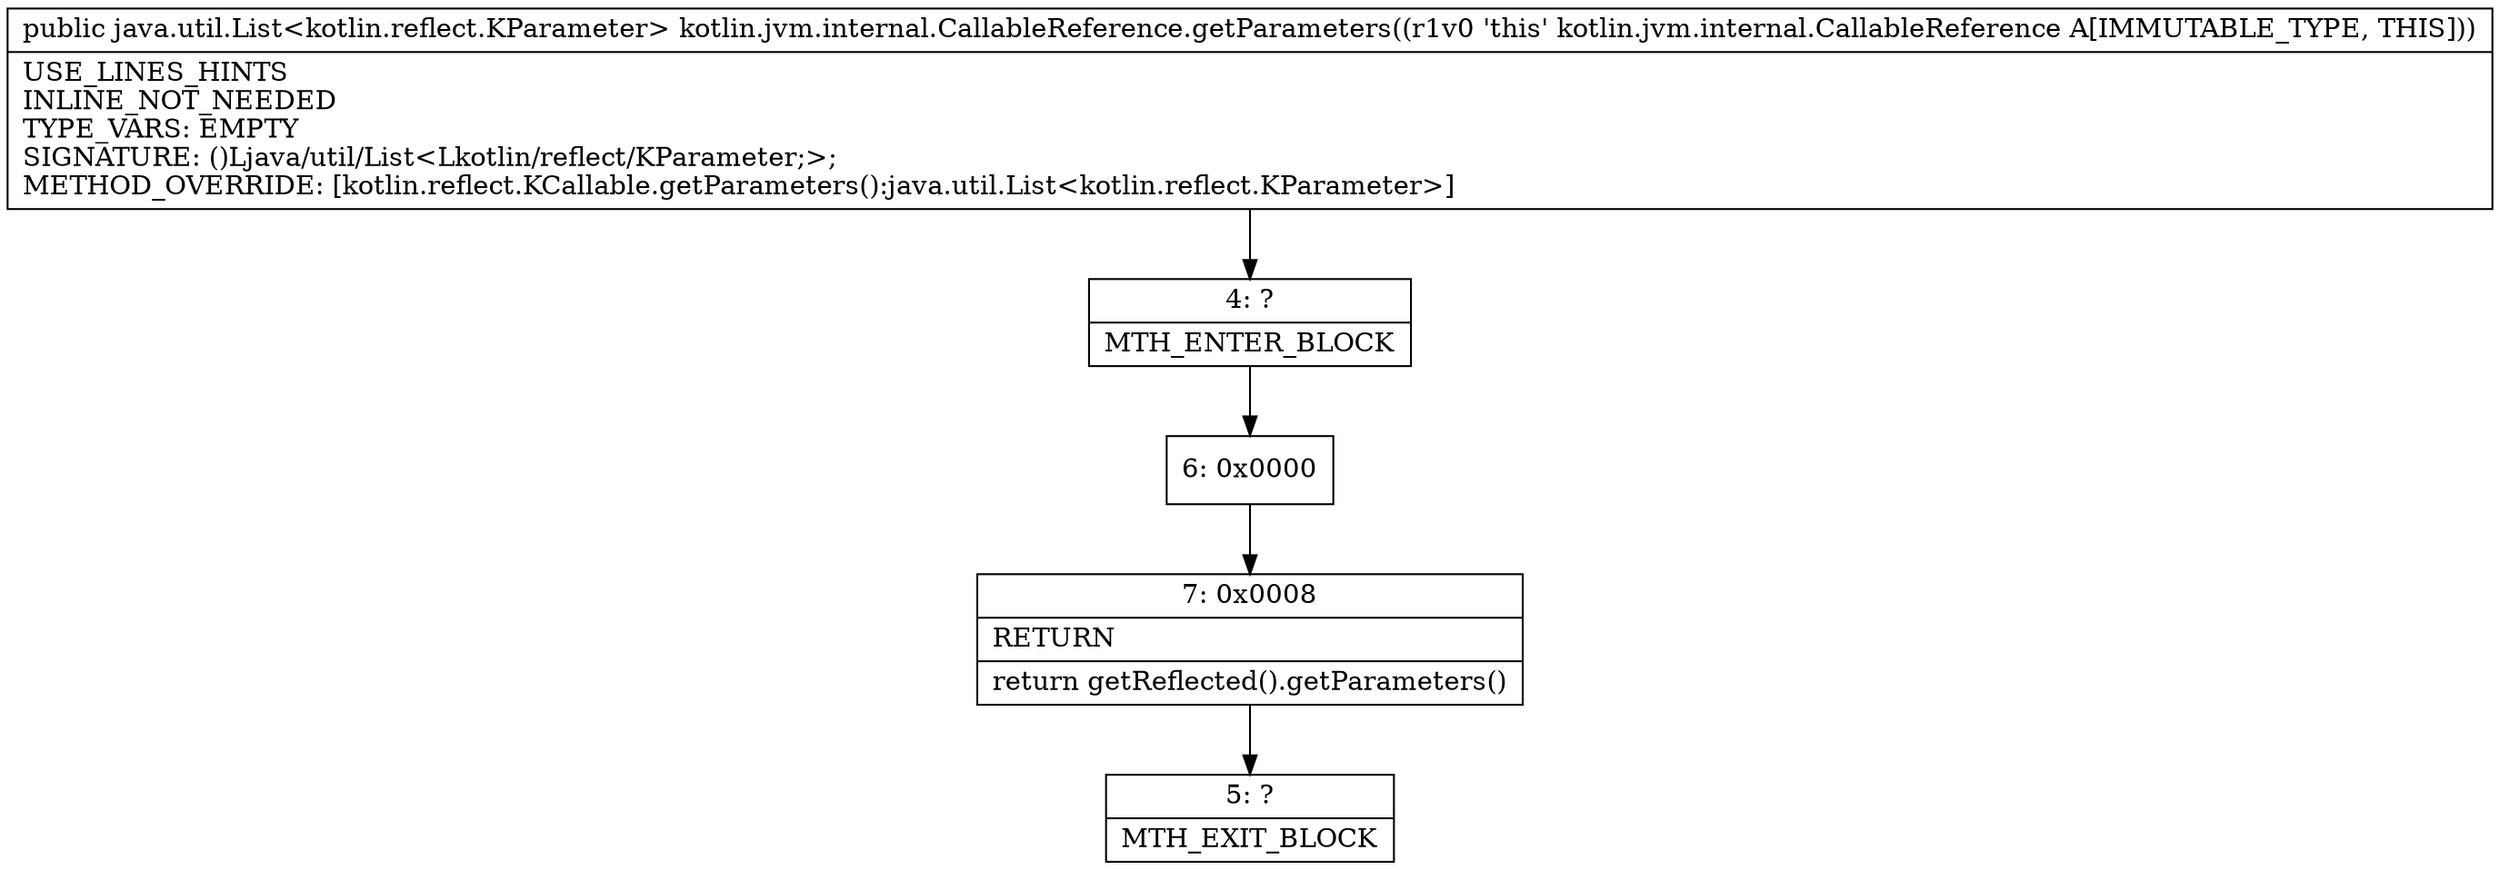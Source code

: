 digraph "CFG forkotlin.jvm.internal.CallableReference.getParameters()Ljava\/util\/List;" {
Node_4 [shape=record,label="{4\:\ ?|MTH_ENTER_BLOCK\l}"];
Node_6 [shape=record,label="{6\:\ 0x0000}"];
Node_7 [shape=record,label="{7\:\ 0x0008|RETURN\l|return getReflected().getParameters()\l}"];
Node_5 [shape=record,label="{5\:\ ?|MTH_EXIT_BLOCK\l}"];
MethodNode[shape=record,label="{public java.util.List\<kotlin.reflect.KParameter\> kotlin.jvm.internal.CallableReference.getParameters((r1v0 'this' kotlin.jvm.internal.CallableReference A[IMMUTABLE_TYPE, THIS]))  | USE_LINES_HINTS\lINLINE_NOT_NEEDED\lTYPE_VARS: EMPTY\lSIGNATURE: ()Ljava\/util\/List\<Lkotlin\/reflect\/KParameter;\>;\lMETHOD_OVERRIDE: [kotlin.reflect.KCallable.getParameters():java.util.List\<kotlin.reflect.KParameter\>]\l}"];
MethodNode -> Node_4;Node_4 -> Node_6;
Node_6 -> Node_7;
Node_7 -> Node_5;
}

